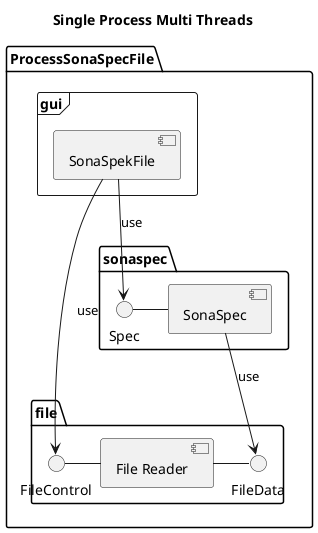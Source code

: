 @startuml

title: Single Process Multi Threads

package ProcessSonaSpecFile {
  frame gui {
    [SonaSpekFile]
  }
  
  package file {
    interface "FileControl" as B
    interface "FileData" as B1
    B - [File Reader] 
    [File Reader] - B1
    [SonaSpekFile] --> B : use
  }
  
  package sonaspec {
    interface "Spec" as A
    A - [SonaSpec]
   [SonaSpec] --> B1 : use
   [SonaSpekFile] --> A : use
  }
}

@enduml